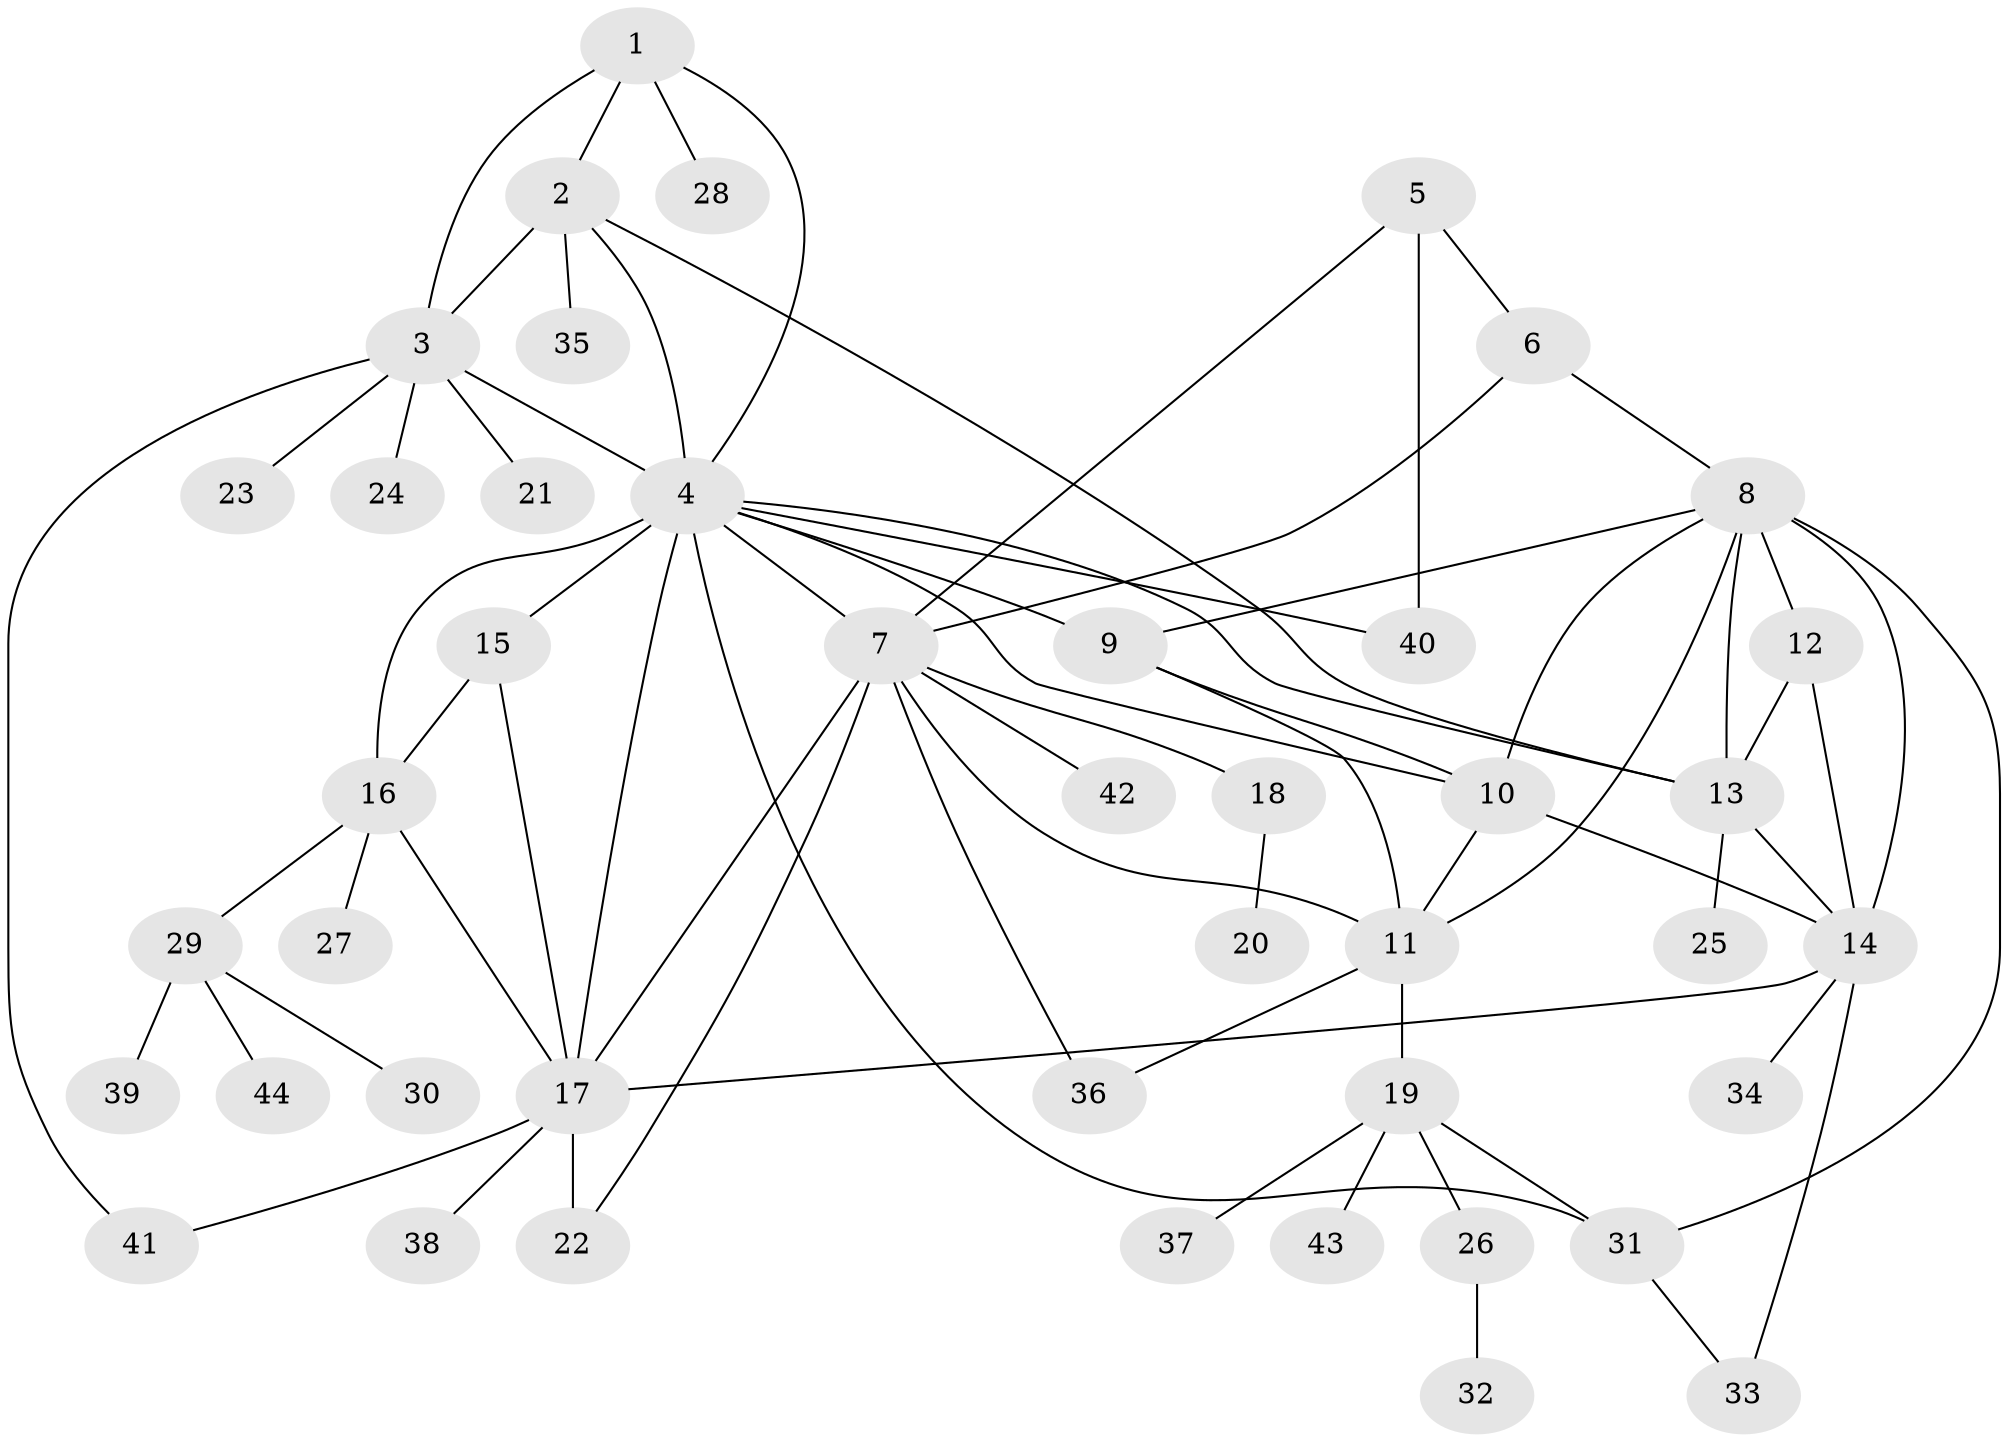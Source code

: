 // original degree distribution, {5: 0.03409090909090909, 6: 0.056818181818181816, 9: 0.022727272727272728, 10: 0.011363636363636364, 3: 0.045454545454545456, 11: 0.011363636363636364, 4: 0.045454545454545456, 7: 0.045454545454545456, 13: 0.011363636363636364, 2: 0.25, 1: 0.4659090909090909}
// Generated by graph-tools (version 1.1) at 2025/37/03/09/25 02:37:16]
// undirected, 44 vertices, 71 edges
graph export_dot {
graph [start="1"]
  node [color=gray90,style=filled];
  1;
  2;
  3;
  4;
  5;
  6;
  7;
  8;
  9;
  10;
  11;
  12;
  13;
  14;
  15;
  16;
  17;
  18;
  19;
  20;
  21;
  22;
  23;
  24;
  25;
  26;
  27;
  28;
  29;
  30;
  31;
  32;
  33;
  34;
  35;
  36;
  37;
  38;
  39;
  40;
  41;
  42;
  43;
  44;
  1 -- 2 [weight=1.0];
  1 -- 3 [weight=1.0];
  1 -- 4 [weight=1.0];
  1 -- 28 [weight=1.0];
  2 -- 3 [weight=1.0];
  2 -- 4 [weight=1.0];
  2 -- 13 [weight=1.0];
  2 -- 35 [weight=1.0];
  3 -- 4 [weight=2.0];
  3 -- 21 [weight=1.0];
  3 -- 23 [weight=1.0];
  3 -- 24 [weight=1.0];
  3 -- 41 [weight=1.0];
  4 -- 7 [weight=1.0];
  4 -- 9 [weight=1.0];
  4 -- 10 [weight=1.0];
  4 -- 13 [weight=1.0];
  4 -- 15 [weight=2.0];
  4 -- 16 [weight=1.0];
  4 -- 17 [weight=1.0];
  4 -- 31 [weight=2.0];
  4 -- 40 [weight=1.0];
  5 -- 6 [weight=2.0];
  5 -- 7 [weight=2.0];
  5 -- 40 [weight=3.0];
  6 -- 7 [weight=1.0];
  6 -- 8 [weight=1.0];
  7 -- 11 [weight=1.0];
  7 -- 17 [weight=1.0];
  7 -- 18 [weight=1.0];
  7 -- 22 [weight=1.0];
  7 -- 36 [weight=1.0];
  7 -- 42 [weight=1.0];
  8 -- 9 [weight=1.0];
  8 -- 10 [weight=1.0];
  8 -- 11 [weight=1.0];
  8 -- 12 [weight=3.0];
  8 -- 13 [weight=1.0];
  8 -- 14 [weight=1.0];
  8 -- 31 [weight=1.0];
  9 -- 10 [weight=2.0];
  9 -- 11 [weight=1.0];
  10 -- 11 [weight=1.0];
  10 -- 14 [weight=1.0];
  11 -- 19 [weight=1.0];
  11 -- 36 [weight=1.0];
  12 -- 13 [weight=1.0];
  12 -- 14 [weight=1.0];
  13 -- 14 [weight=1.0];
  13 -- 25 [weight=4.0];
  14 -- 17 [weight=1.0];
  14 -- 33 [weight=1.0];
  14 -- 34 [weight=1.0];
  15 -- 16 [weight=1.0];
  15 -- 17 [weight=1.0];
  16 -- 17 [weight=1.0];
  16 -- 27 [weight=1.0];
  16 -- 29 [weight=1.0];
  17 -- 22 [weight=5.0];
  17 -- 38 [weight=1.0];
  17 -- 41 [weight=1.0];
  18 -- 20 [weight=1.0];
  19 -- 26 [weight=1.0];
  19 -- 31 [weight=1.0];
  19 -- 37 [weight=1.0];
  19 -- 43 [weight=1.0];
  26 -- 32 [weight=1.0];
  29 -- 30 [weight=1.0];
  29 -- 39 [weight=1.0];
  29 -- 44 [weight=1.0];
  31 -- 33 [weight=1.0];
}
